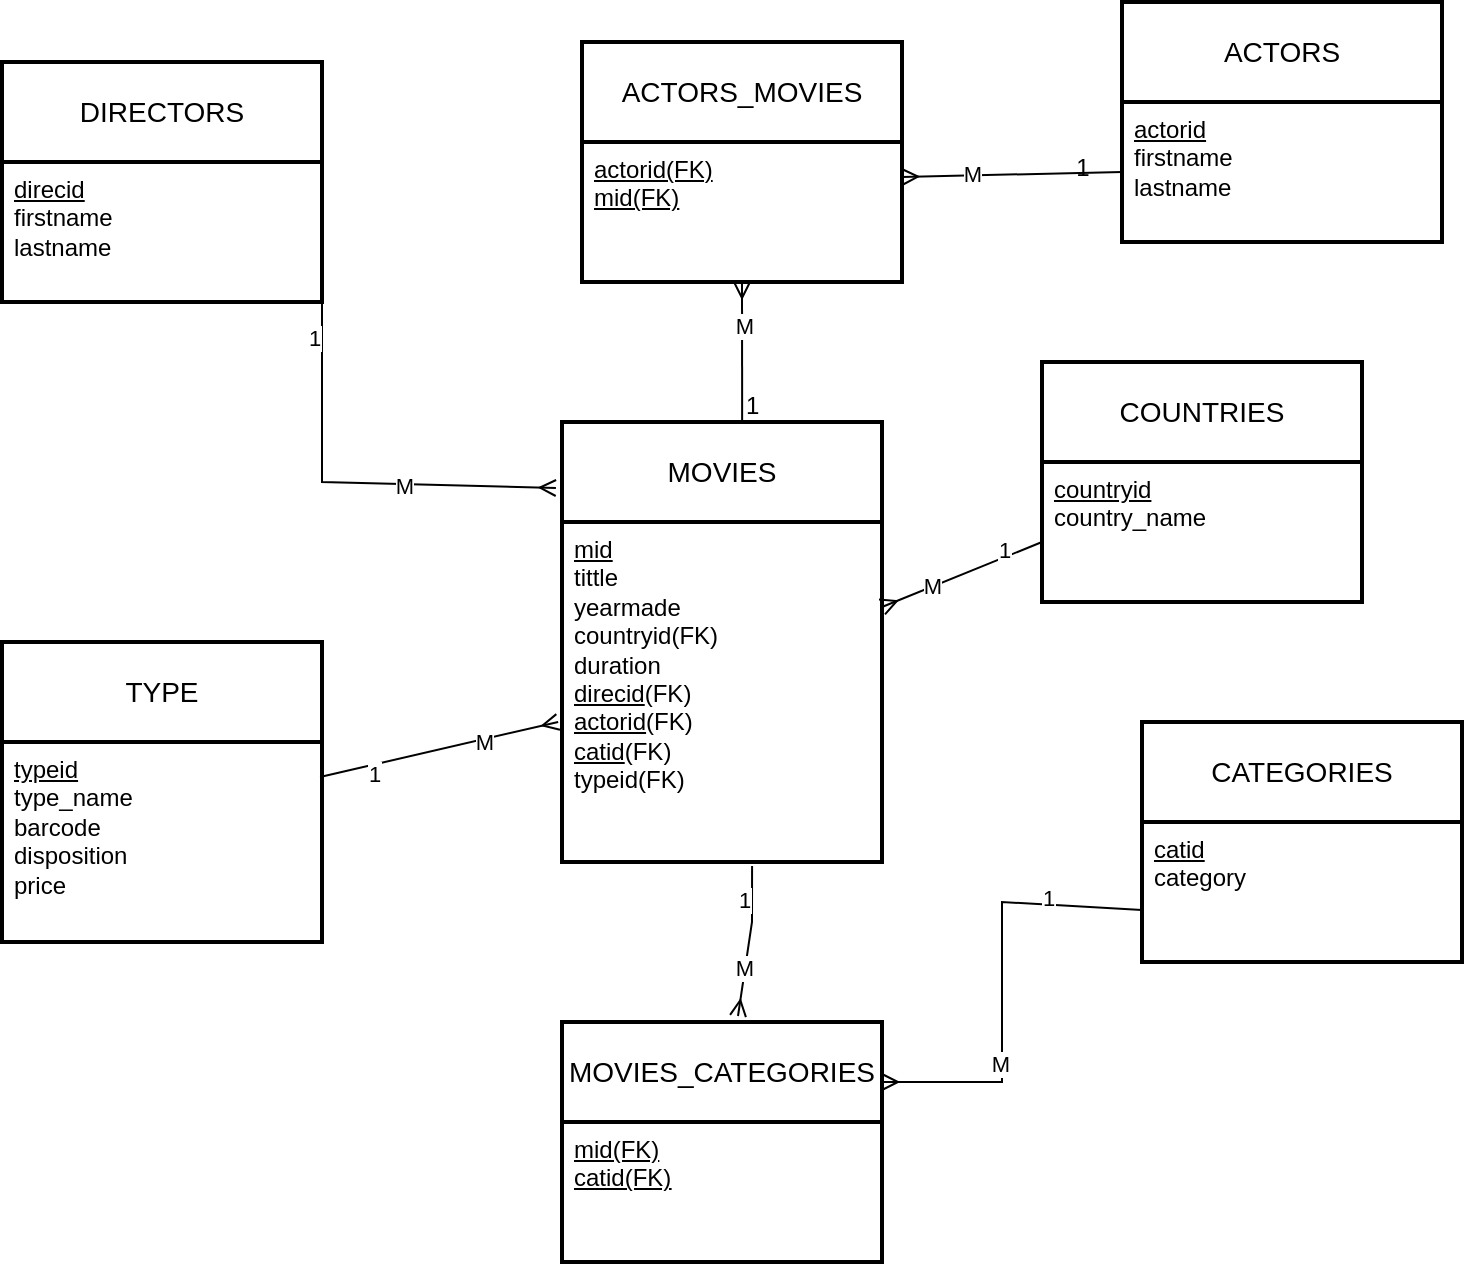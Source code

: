 <mxfile version="22.0.8" type="device">
  <diagram name="Page-1" id="Iv-helwt_uu5qaNxVMFq">
    <mxGraphModel dx="1122" dy="676" grid="1" gridSize="10" guides="1" tooltips="1" connect="1" arrows="1" fold="1" page="1" pageScale="1" pageWidth="827" pageHeight="1169" math="0" shadow="0">
      <root>
        <mxCell id="0" />
        <mxCell id="1" parent="0" />
        <mxCell id="nNtsV_3TfsuM6UPBsNk--1" value="MOVIES" style="swimlane;childLayout=stackLayout;horizontal=1;startSize=50;horizontalStack=0;rounded=0;fontSize=14;fontStyle=0;strokeWidth=2;resizeParent=0;resizeLast=1;shadow=0;dashed=0;align=center;arcSize=4;whiteSpace=wrap;html=1;" vertex="1" parent="1">
          <mxGeometry x="360" y="250" width="160" height="220" as="geometry" />
        </mxCell>
        <mxCell id="nNtsV_3TfsuM6UPBsNk--2" value="&lt;u&gt;mid&lt;br&gt;&lt;/u&gt;tittle&lt;br&gt;yearmade&lt;br&gt;countryid(FK)&lt;br&gt;duration&lt;br&gt;&lt;u style=&quot;border-color: var(--border-color);&quot;&gt;direcid&lt;/u&gt;(FK)&lt;br&gt;&lt;u style=&quot;border-color: var(--border-color);&quot;&gt;actorid&lt;/u&gt;(FK)&lt;br&gt;&lt;u style=&quot;border-color: var(--border-color);&quot;&gt;catid&lt;/u&gt;(FK)&lt;br&gt;typeid(FK)" style="align=left;strokeColor=none;fillColor=none;spacingLeft=4;fontSize=12;verticalAlign=top;resizable=0;rotatable=0;part=1;html=1;" vertex="1" parent="nNtsV_3TfsuM6UPBsNk--1">
          <mxGeometry y="50" width="160" height="170" as="geometry" />
        </mxCell>
        <mxCell id="nNtsV_3TfsuM6UPBsNk--3" value="DIRECTORS" style="swimlane;childLayout=stackLayout;horizontal=1;startSize=50;horizontalStack=0;rounded=0;fontSize=14;fontStyle=0;strokeWidth=2;resizeParent=0;resizeLast=1;shadow=0;dashed=0;align=center;arcSize=4;whiteSpace=wrap;html=1;" vertex="1" parent="1">
          <mxGeometry x="80" y="70" width="160" height="120" as="geometry" />
        </mxCell>
        <mxCell id="nNtsV_3TfsuM6UPBsNk--4" value="&lt;u&gt;direcid&lt;/u&gt;&lt;br&gt;firstname&lt;br&gt;lastname" style="align=left;strokeColor=none;fillColor=none;spacingLeft=4;fontSize=12;verticalAlign=top;resizable=0;rotatable=0;part=1;html=1;" vertex="1" parent="nNtsV_3TfsuM6UPBsNk--3">
          <mxGeometry y="50" width="160" height="70" as="geometry" />
        </mxCell>
        <mxCell id="nNtsV_3TfsuM6UPBsNk--5" value="ACTORS" style="swimlane;childLayout=stackLayout;horizontal=1;startSize=50;horizontalStack=0;rounded=0;fontSize=14;fontStyle=0;strokeWidth=2;resizeParent=0;resizeLast=1;shadow=0;dashed=0;align=center;arcSize=4;whiteSpace=wrap;html=1;" vertex="1" parent="1">
          <mxGeometry x="640" y="40" width="160" height="120" as="geometry" />
        </mxCell>
        <mxCell id="nNtsV_3TfsuM6UPBsNk--6" value="&lt;u&gt;actorid&lt;/u&gt;&lt;br&gt;firstname&lt;br&gt;lastname" style="align=left;strokeColor=none;fillColor=none;spacingLeft=4;fontSize=12;verticalAlign=top;resizable=0;rotatable=0;part=1;html=1;" vertex="1" parent="nNtsV_3TfsuM6UPBsNk--5">
          <mxGeometry y="50" width="160" height="70" as="geometry" />
        </mxCell>
        <mxCell id="nNtsV_3TfsuM6UPBsNk--7" value="ACTORS_MOVIES" style="swimlane;childLayout=stackLayout;horizontal=1;startSize=50;horizontalStack=0;rounded=0;fontSize=14;fontStyle=0;strokeWidth=2;resizeParent=0;resizeLast=1;shadow=0;dashed=0;align=center;arcSize=4;whiteSpace=wrap;html=1;" vertex="1" parent="1">
          <mxGeometry x="370" y="60" width="160" height="120" as="geometry" />
        </mxCell>
        <mxCell id="nNtsV_3TfsuM6UPBsNk--8" value="&lt;u&gt;actorid(FK)&lt;br&gt;mid(FK)&lt;br&gt;&lt;/u&gt;" style="align=left;strokeColor=none;fillColor=none;spacingLeft=4;fontSize=12;verticalAlign=top;resizable=0;rotatable=0;part=1;html=1;" vertex="1" parent="nNtsV_3TfsuM6UPBsNk--7">
          <mxGeometry y="50" width="160" height="70" as="geometry" />
        </mxCell>
        <mxCell id="nNtsV_3TfsuM6UPBsNk--9" value="CATEGORIES" style="swimlane;childLayout=stackLayout;horizontal=1;startSize=50;horizontalStack=0;rounded=0;fontSize=14;fontStyle=0;strokeWidth=2;resizeParent=0;resizeLast=1;shadow=0;dashed=0;align=center;arcSize=4;whiteSpace=wrap;html=1;" vertex="1" parent="1">
          <mxGeometry x="650" y="400" width="160" height="120" as="geometry" />
        </mxCell>
        <mxCell id="nNtsV_3TfsuM6UPBsNk--10" value="&lt;u&gt;catid&lt;/u&gt;&lt;br&gt;category" style="align=left;strokeColor=none;fillColor=none;spacingLeft=4;fontSize=12;verticalAlign=top;resizable=0;rotatable=0;part=1;html=1;" vertex="1" parent="nNtsV_3TfsuM6UPBsNk--9">
          <mxGeometry y="50" width="160" height="70" as="geometry" />
        </mxCell>
        <mxCell id="nNtsV_3TfsuM6UPBsNk--11" value="TYPE" style="swimlane;childLayout=stackLayout;horizontal=1;startSize=50;horizontalStack=0;rounded=0;fontSize=14;fontStyle=0;strokeWidth=2;resizeParent=0;resizeLast=1;shadow=0;dashed=0;align=center;arcSize=4;whiteSpace=wrap;html=1;" vertex="1" parent="1">
          <mxGeometry x="80" y="360" width="160" height="150" as="geometry" />
        </mxCell>
        <mxCell id="nNtsV_3TfsuM6UPBsNk--12" value="&lt;u&gt;typeid&lt;br&gt;&lt;/u&gt;type_name&lt;br&gt;barcode&lt;br&gt;disposition&lt;br&gt;price" style="align=left;strokeColor=none;fillColor=none;spacingLeft=4;fontSize=12;verticalAlign=top;resizable=0;rotatable=0;part=1;html=1;" vertex="1" parent="nNtsV_3TfsuM6UPBsNk--11">
          <mxGeometry y="50" width="160" height="100" as="geometry" />
        </mxCell>
        <mxCell id="nNtsV_3TfsuM6UPBsNk--13" value="" style="endArrow=ERmany;html=1;rounded=0;entryX=0.5;entryY=1;entryDx=0;entryDy=0;exitX=0.563;exitY=0;exitDx=0;exitDy=0;exitPerimeter=0;endFill=0;" edge="1" parent="1" source="nNtsV_3TfsuM6UPBsNk--1" target="nNtsV_3TfsuM6UPBsNk--8">
          <mxGeometry relative="1" as="geometry">
            <mxPoint x="360" y="280" as="sourcePoint" />
            <mxPoint x="520" y="280" as="targetPoint" />
          </mxGeometry>
        </mxCell>
        <mxCell id="nNtsV_3TfsuM6UPBsNk--14" value="1" style="resizable=0;html=1;whiteSpace=wrap;align=left;verticalAlign=bottom;" connectable="0" vertex="1" parent="nNtsV_3TfsuM6UPBsNk--13">
          <mxGeometry x="-1" relative="1" as="geometry" />
        </mxCell>
        <mxCell id="nNtsV_3TfsuM6UPBsNk--15" value="" style="resizable=0;html=1;whiteSpace=wrap;align=right;verticalAlign=bottom;" connectable="0" vertex="1" parent="nNtsV_3TfsuM6UPBsNk--13">
          <mxGeometry x="1" relative="1" as="geometry" />
        </mxCell>
        <mxCell id="nNtsV_3TfsuM6UPBsNk--16" value="M" style="edgeLabel;html=1;align=center;verticalAlign=middle;resizable=0;points=[];" vertex="1" connectable="0" parent="nNtsV_3TfsuM6UPBsNk--13">
          <mxGeometry x="0.371" y="-1" relative="1" as="geometry">
            <mxPoint as="offset" />
          </mxGeometry>
        </mxCell>
        <mxCell id="nNtsV_3TfsuM6UPBsNk--17" value="" style="endArrow=ERmany;html=1;rounded=0;entryX=1;entryY=0.25;entryDx=0;entryDy=0;endFill=0;exitX=0;exitY=0.5;exitDx=0;exitDy=0;" edge="1" parent="1" source="nNtsV_3TfsuM6UPBsNk--6" target="nNtsV_3TfsuM6UPBsNk--8">
          <mxGeometry relative="1" as="geometry">
            <mxPoint x="590" y="100" as="sourcePoint" />
            <mxPoint x="460" y="190" as="targetPoint" />
          </mxGeometry>
        </mxCell>
        <mxCell id="nNtsV_3TfsuM6UPBsNk--18" value="" style="resizable=0;html=1;whiteSpace=wrap;align=left;verticalAlign=bottom;" connectable="0" vertex="1" parent="nNtsV_3TfsuM6UPBsNk--17">
          <mxGeometry x="-1" relative="1" as="geometry" />
        </mxCell>
        <mxCell id="nNtsV_3TfsuM6UPBsNk--19" value="" style="resizable=0;html=1;whiteSpace=wrap;align=right;verticalAlign=bottom;" connectable="0" vertex="1" parent="nNtsV_3TfsuM6UPBsNk--17">
          <mxGeometry x="1" relative="1" as="geometry" />
        </mxCell>
        <mxCell id="nNtsV_3TfsuM6UPBsNk--20" value="M" style="edgeLabel;html=1;align=center;verticalAlign=middle;resizable=0;points=[];" vertex="1" connectable="0" parent="nNtsV_3TfsuM6UPBsNk--17">
          <mxGeometry x="0.371" y="-1" relative="1" as="geometry">
            <mxPoint as="offset" />
          </mxGeometry>
        </mxCell>
        <mxCell id="nNtsV_3TfsuM6UPBsNk--21" value="1" style="text;html=1;align=center;verticalAlign=middle;resizable=0;points=[];autosize=1;strokeColor=none;fillColor=none;" vertex="1" parent="1">
          <mxGeometry x="605" y="108" width="30" height="30" as="geometry" />
        </mxCell>
        <mxCell id="nNtsV_3TfsuM6UPBsNk--22" value="" style="endArrow=ERmany;html=1;rounded=0;endFill=0;exitX=0;exitY=0.629;exitDx=0;exitDy=0;entryX=1;entryY=0.25;entryDx=0;entryDy=0;exitPerimeter=0;" edge="1" parent="1" source="nNtsV_3TfsuM6UPBsNk--10" target="nNtsV_3TfsuM6UPBsNk--39">
          <mxGeometry relative="1" as="geometry">
            <mxPoint x="580" y="270" as="sourcePoint" />
            <mxPoint x="570" y="330" as="targetPoint" />
            <Array as="points">
              <mxPoint x="580" y="490" />
              <mxPoint x="580" y="580" />
            </Array>
          </mxGeometry>
        </mxCell>
        <mxCell id="nNtsV_3TfsuM6UPBsNk--23" value="" style="resizable=0;html=1;whiteSpace=wrap;align=left;verticalAlign=bottom;" connectable="0" vertex="1" parent="nNtsV_3TfsuM6UPBsNk--22">
          <mxGeometry x="-1" relative="1" as="geometry" />
        </mxCell>
        <mxCell id="nNtsV_3TfsuM6UPBsNk--24" value="" style="resizable=0;html=1;whiteSpace=wrap;align=right;verticalAlign=bottom;" connectable="0" vertex="1" parent="nNtsV_3TfsuM6UPBsNk--22">
          <mxGeometry x="1" relative="1" as="geometry" />
        </mxCell>
        <mxCell id="nNtsV_3TfsuM6UPBsNk--25" value="M" style="edgeLabel;html=1;align=center;verticalAlign=middle;resizable=0;points=[];" vertex="1" connectable="0" parent="nNtsV_3TfsuM6UPBsNk--22">
          <mxGeometry x="0.371" y="-1" relative="1" as="geometry">
            <mxPoint as="offset" />
          </mxGeometry>
        </mxCell>
        <mxCell id="nNtsV_3TfsuM6UPBsNk--26" value="1" style="edgeLabel;html=1;align=center;verticalAlign=middle;resizable=0;points=[];" vertex="1" connectable="0" parent="nNtsV_3TfsuM6UPBsNk--22">
          <mxGeometry x="-0.562" y="-4" relative="1" as="geometry">
            <mxPoint as="offset" />
          </mxGeometry>
        </mxCell>
        <mxCell id="nNtsV_3TfsuM6UPBsNk--27" value="" style="endArrow=ERmany;html=1;rounded=0;endFill=0;exitX=0.994;exitY=0.45;exitDx=0;exitDy=0;entryX=-0.012;entryY=0.588;entryDx=0;entryDy=0;entryPerimeter=0;exitPerimeter=0;" edge="1" parent="1" source="nNtsV_3TfsuM6UPBsNk--11" target="nNtsV_3TfsuM6UPBsNk--2">
          <mxGeometry relative="1" as="geometry">
            <mxPoint x="645" y="400" as="sourcePoint" />
            <mxPoint x="530" y="395" as="targetPoint" />
          </mxGeometry>
        </mxCell>
        <mxCell id="nNtsV_3TfsuM6UPBsNk--28" value="" style="resizable=0;html=1;whiteSpace=wrap;align=left;verticalAlign=bottom;" connectable="0" vertex="1" parent="nNtsV_3TfsuM6UPBsNk--27">
          <mxGeometry x="-1" relative="1" as="geometry" />
        </mxCell>
        <mxCell id="nNtsV_3TfsuM6UPBsNk--29" value="" style="resizable=0;html=1;whiteSpace=wrap;align=right;verticalAlign=bottom;" connectable="0" vertex="1" parent="nNtsV_3TfsuM6UPBsNk--27">
          <mxGeometry x="1" relative="1" as="geometry" />
        </mxCell>
        <mxCell id="nNtsV_3TfsuM6UPBsNk--30" value="M" style="edgeLabel;html=1;align=center;verticalAlign=middle;resizable=0;points=[];" vertex="1" connectable="0" parent="nNtsV_3TfsuM6UPBsNk--27">
          <mxGeometry x="0.371" y="-1" relative="1" as="geometry">
            <mxPoint as="offset" />
          </mxGeometry>
        </mxCell>
        <mxCell id="nNtsV_3TfsuM6UPBsNk--31" value="1" style="edgeLabel;html=1;align=center;verticalAlign=middle;resizable=0;points=[];" vertex="1" connectable="0" parent="nNtsV_3TfsuM6UPBsNk--27">
          <mxGeometry x="-0.562" y="-4" relative="1" as="geometry">
            <mxPoint as="offset" />
          </mxGeometry>
        </mxCell>
        <mxCell id="nNtsV_3TfsuM6UPBsNk--32" value="" style="endArrow=ERmany;html=1;rounded=0;endFill=0;entryX=-0.019;entryY=0.15;entryDx=0;entryDy=0;entryPerimeter=0;exitX=1;exitY=0.5;exitDx=0;exitDy=0;" edge="1" parent="1" source="nNtsV_3TfsuM6UPBsNk--4" target="nNtsV_3TfsuM6UPBsNk--1">
          <mxGeometry relative="1" as="geometry">
            <mxPoint x="250" y="200" as="sourcePoint" />
            <mxPoint x="540" y="405" as="targetPoint" />
            <Array as="points">
              <mxPoint x="240" y="280" />
            </Array>
          </mxGeometry>
        </mxCell>
        <mxCell id="nNtsV_3TfsuM6UPBsNk--33" value="" style="resizable=0;html=1;whiteSpace=wrap;align=left;verticalAlign=bottom;" connectable="0" vertex="1" parent="nNtsV_3TfsuM6UPBsNk--32">
          <mxGeometry x="-1" relative="1" as="geometry" />
        </mxCell>
        <mxCell id="nNtsV_3TfsuM6UPBsNk--34" value="" style="resizable=0;html=1;whiteSpace=wrap;align=right;verticalAlign=bottom;" connectable="0" vertex="1" parent="nNtsV_3TfsuM6UPBsNk--32">
          <mxGeometry x="1" relative="1" as="geometry" />
        </mxCell>
        <mxCell id="nNtsV_3TfsuM6UPBsNk--35" value="M" style="edgeLabel;html=1;align=center;verticalAlign=middle;resizable=0;points=[];" vertex="1" connectable="0" parent="nNtsV_3TfsuM6UPBsNk--32">
          <mxGeometry x="0.371" y="-1" relative="1" as="geometry">
            <mxPoint as="offset" />
          </mxGeometry>
        </mxCell>
        <mxCell id="nNtsV_3TfsuM6UPBsNk--36" value="1" style="edgeLabel;html=1;align=center;verticalAlign=middle;resizable=0;points=[];" vertex="1" connectable="0" parent="nNtsV_3TfsuM6UPBsNk--32">
          <mxGeometry x="-0.562" y="-4" relative="1" as="geometry">
            <mxPoint as="offset" />
          </mxGeometry>
        </mxCell>
        <mxCell id="nNtsV_3TfsuM6UPBsNk--37" value="COUNTRIES" style="swimlane;childLayout=stackLayout;horizontal=1;startSize=50;horizontalStack=0;rounded=0;fontSize=14;fontStyle=0;strokeWidth=2;resizeParent=0;resizeLast=1;shadow=0;dashed=0;align=center;arcSize=4;whiteSpace=wrap;html=1;" vertex="1" parent="1">
          <mxGeometry x="600" y="220" width="160" height="120" as="geometry" />
        </mxCell>
        <mxCell id="nNtsV_3TfsuM6UPBsNk--38" value="&lt;u&gt;countryid&lt;/u&gt;&lt;br&gt;country_name" style="align=left;strokeColor=none;fillColor=none;spacingLeft=4;fontSize=12;verticalAlign=top;resizable=0;rotatable=0;part=1;html=1;" vertex="1" parent="nNtsV_3TfsuM6UPBsNk--37">
          <mxGeometry y="50" width="160" height="70" as="geometry" />
        </mxCell>
        <mxCell id="nNtsV_3TfsuM6UPBsNk--39" value="MOVIES_CATEGORIES" style="swimlane;childLayout=stackLayout;horizontal=1;startSize=50;horizontalStack=0;rounded=0;fontSize=14;fontStyle=0;strokeWidth=2;resizeParent=0;resizeLast=1;shadow=0;dashed=0;align=center;arcSize=4;whiteSpace=wrap;html=1;" vertex="1" parent="1">
          <mxGeometry x="360" y="550" width="160" height="120" as="geometry" />
        </mxCell>
        <mxCell id="nNtsV_3TfsuM6UPBsNk--40" value="&lt;u style=&quot;border-color: var(--border-color);&quot;&gt;mid(FK)&lt;br&gt;&lt;u style=&quot;border-color: var(--border-color);&quot;&gt;catid(FK)&lt;/u&gt;&lt;br style=&quot;border-color: var(--border-color);&quot;&gt;&lt;/u&gt;" style="align=left;strokeColor=none;fillColor=none;spacingLeft=4;fontSize=12;verticalAlign=top;resizable=0;rotatable=0;part=1;html=1;" vertex="1" parent="nNtsV_3TfsuM6UPBsNk--39">
          <mxGeometry y="50" width="160" height="70" as="geometry" />
        </mxCell>
        <mxCell id="nNtsV_3TfsuM6UPBsNk--41" value="" style="endArrow=ERmany;html=1;rounded=0;endFill=0;exitX=0.594;exitY=1.012;exitDx=0;exitDy=0;entryX=0.55;entryY=-0.025;entryDx=0;entryDy=0;exitPerimeter=0;entryPerimeter=0;" edge="1" parent="1" source="nNtsV_3TfsuM6UPBsNk--2" target="nNtsV_3TfsuM6UPBsNk--39">
          <mxGeometry relative="1" as="geometry">
            <mxPoint x="660" y="504" as="sourcePoint" />
            <mxPoint x="530" y="590" as="targetPoint" />
            <Array as="points">
              <mxPoint x="455" y="500" />
            </Array>
          </mxGeometry>
        </mxCell>
        <mxCell id="nNtsV_3TfsuM6UPBsNk--42" value="" style="resizable=0;html=1;whiteSpace=wrap;align=left;verticalAlign=bottom;" connectable="0" vertex="1" parent="nNtsV_3TfsuM6UPBsNk--41">
          <mxGeometry x="-1" relative="1" as="geometry" />
        </mxCell>
        <mxCell id="nNtsV_3TfsuM6UPBsNk--43" value="" style="resizable=0;html=1;whiteSpace=wrap;align=right;verticalAlign=bottom;" connectable="0" vertex="1" parent="nNtsV_3TfsuM6UPBsNk--41">
          <mxGeometry x="1" relative="1" as="geometry" />
        </mxCell>
        <mxCell id="nNtsV_3TfsuM6UPBsNk--44" value="M" style="edgeLabel;html=1;align=center;verticalAlign=middle;resizable=0;points=[];" vertex="1" connectable="0" parent="nNtsV_3TfsuM6UPBsNk--41">
          <mxGeometry x="0.371" y="-1" relative="1" as="geometry">
            <mxPoint as="offset" />
          </mxGeometry>
        </mxCell>
        <mxCell id="nNtsV_3TfsuM6UPBsNk--45" value="1" style="edgeLabel;html=1;align=center;verticalAlign=middle;resizable=0;points=[];" vertex="1" connectable="0" parent="nNtsV_3TfsuM6UPBsNk--41">
          <mxGeometry x="-0.562" y="-4" relative="1" as="geometry">
            <mxPoint as="offset" />
          </mxGeometry>
        </mxCell>
        <mxCell id="nNtsV_3TfsuM6UPBsNk--46" value="" style="endArrow=ERmany;html=1;rounded=0;endFill=0;exitX=0;exitY=0.75;exitDx=0;exitDy=0;entryX=1;entryY=0.25;entryDx=0;entryDy=0;" edge="1" parent="1" source="nNtsV_3TfsuM6UPBsNk--37" target="nNtsV_3TfsuM6UPBsNk--2">
          <mxGeometry relative="1" as="geometry">
            <mxPoint x="465" y="482" as="sourcePoint" />
            <mxPoint x="458" y="557" as="targetPoint" />
            <Array as="points" />
          </mxGeometry>
        </mxCell>
        <mxCell id="nNtsV_3TfsuM6UPBsNk--47" value="" style="resizable=0;html=1;whiteSpace=wrap;align=left;verticalAlign=bottom;" connectable="0" vertex="1" parent="nNtsV_3TfsuM6UPBsNk--46">
          <mxGeometry x="-1" relative="1" as="geometry" />
        </mxCell>
        <mxCell id="nNtsV_3TfsuM6UPBsNk--48" value="" style="resizable=0;html=1;whiteSpace=wrap;align=right;verticalAlign=bottom;" connectable="0" vertex="1" parent="nNtsV_3TfsuM6UPBsNk--46">
          <mxGeometry x="1" relative="1" as="geometry" />
        </mxCell>
        <mxCell id="nNtsV_3TfsuM6UPBsNk--49" value="M" style="edgeLabel;html=1;align=center;verticalAlign=middle;resizable=0;points=[];" vertex="1" connectable="0" parent="nNtsV_3TfsuM6UPBsNk--46">
          <mxGeometry x="0.371" y="-1" relative="1" as="geometry">
            <mxPoint as="offset" />
          </mxGeometry>
        </mxCell>
        <mxCell id="nNtsV_3TfsuM6UPBsNk--50" value="1" style="edgeLabel;html=1;align=center;verticalAlign=middle;resizable=0;points=[];" vertex="1" connectable="0" parent="nNtsV_3TfsuM6UPBsNk--46">
          <mxGeometry x="-0.562" y="-4" relative="1" as="geometry">
            <mxPoint as="offset" />
          </mxGeometry>
        </mxCell>
      </root>
    </mxGraphModel>
  </diagram>
</mxfile>
